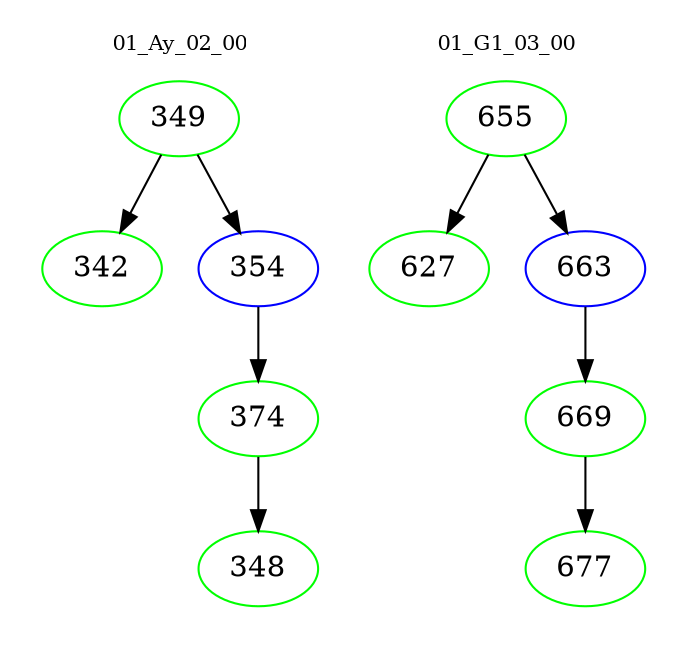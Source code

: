 digraph{
subgraph cluster_0 {
color = white
label = "01_Ay_02_00";
fontsize=10;
T0_349 [label="349", color="green"]
T0_349 -> T0_342 [color="black"]
T0_342 [label="342", color="green"]
T0_349 -> T0_354 [color="black"]
T0_354 [label="354", color="blue"]
T0_354 -> T0_374 [color="black"]
T0_374 [label="374", color="green"]
T0_374 -> T0_348 [color="black"]
T0_348 [label="348", color="green"]
}
subgraph cluster_1 {
color = white
label = "01_G1_03_00";
fontsize=10;
T1_655 [label="655", color="green"]
T1_655 -> T1_627 [color="black"]
T1_627 [label="627", color="green"]
T1_655 -> T1_663 [color="black"]
T1_663 [label="663", color="blue"]
T1_663 -> T1_669 [color="black"]
T1_669 [label="669", color="green"]
T1_669 -> T1_677 [color="black"]
T1_677 [label="677", color="green"]
}
}
